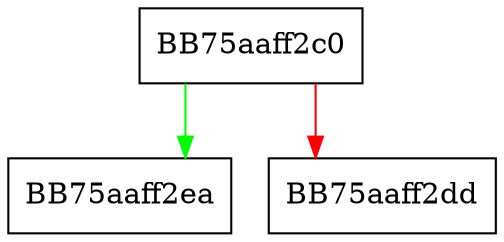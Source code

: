 digraph mp_lua_api_nri_GetHttpVersion {
  node [shape="box"];
  graph [splines=ortho];
  BB75aaff2c0 -> BB75aaff2ea [color="green"];
  BB75aaff2c0 -> BB75aaff2dd [color="red"];
}